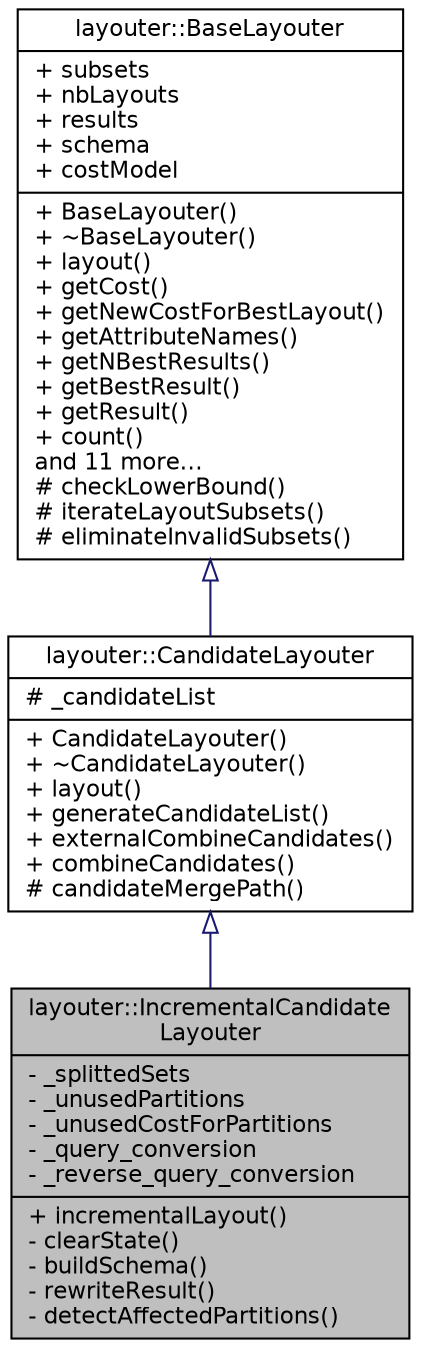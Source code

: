 digraph "layouter::IncrementalCandidateLayouter"
{
  edge [fontname="Helvetica",fontsize="11",labelfontname="Helvetica",labelfontsize="11"];
  node [fontname="Helvetica",fontsize="11",shape=record];
  Node1 [label="{layouter::IncrementalCandidate\lLayouter\n|- _splittedSets\l- _unusedPartitions\l- _unusedCostForPartitions\l- _query_conversion\l- _reverse_query_conversion\l|+ incrementalLayout()\l- clearState()\l- buildSchema()\l- rewriteResult()\l- detectAffectedPartitions()\l}",height=0.2,width=0.4,color="black", fillcolor="grey75", style="filled" fontcolor="black"];
  Node2 -> Node1 [dir="back",color="midnightblue",fontsize="11",style="solid",arrowtail="onormal",fontname="Helvetica"];
  Node2 [label="{layouter::CandidateLayouter\n|# _candidateList\l|+ CandidateLayouter()\l+ ~CandidateLayouter()\l+ layout()\l+ generateCandidateList()\l+ externalCombineCandidates()\l+ combineCandidates()\l# candidateMergePath()\l}",height=0.2,width=0.4,color="black", fillcolor="white", style="filled",URL="$classlayouter_1_1_candidate_layouter.html"];
  Node3 -> Node2 [dir="back",color="midnightblue",fontsize="11",style="solid",arrowtail="onormal",fontname="Helvetica"];
  Node3 [label="{layouter::BaseLayouter\n|+ subsets\l+ nbLayouts\l+ results\l+ schema\l+ costModel\l|+ BaseLayouter()\l+ ~BaseLayouter()\l+ layout()\l+ getCost()\l+ getNewCostForBestLayout()\l+ getAttributeNames()\l+ getNBestResults()\l+ getBestResult()\l+ getResult()\l+ count()\land 11 more...\l# checkLowerBound()\l# iterateLayoutSubsets()\l# eliminateInvalidSubsets()\l}",height=0.2,width=0.4,color="black", fillcolor="white", style="filled",URL="$classlayouter_1_1_base_layouter.html"];
}
